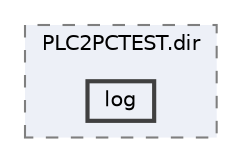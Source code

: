 digraph "D:/github/gtk4.0_uwb/build/CMakeFiles/PLC2PCTEST.dir/log"
{
 // LATEX_PDF_SIZE
  bgcolor="transparent";
  edge [fontname=Helvetica,fontsize=10,labelfontname=Helvetica,labelfontsize=10];
  node [fontname=Helvetica,fontsize=10,shape=box,height=0.2,width=0.4];
  compound=true
  subgraph clusterdir_1012d8e76a30326ad258793d54aecda3 {
    graph [ bgcolor="#edf0f7", pencolor="grey50", label="PLC2PCTEST.dir", fontname=Helvetica,fontsize=10 style="filled,dashed", URL="dir_1012d8e76a30326ad258793d54aecda3.html",tooltip=""]
  dir_227a5fa45d8d301c2546eb4bc23fa3bf [label="log", fillcolor="#edf0f7", color="grey25", style="filled,bold", URL="dir_227a5fa45d8d301c2546eb4bc23fa3bf.html",tooltip=""];
  }
}
